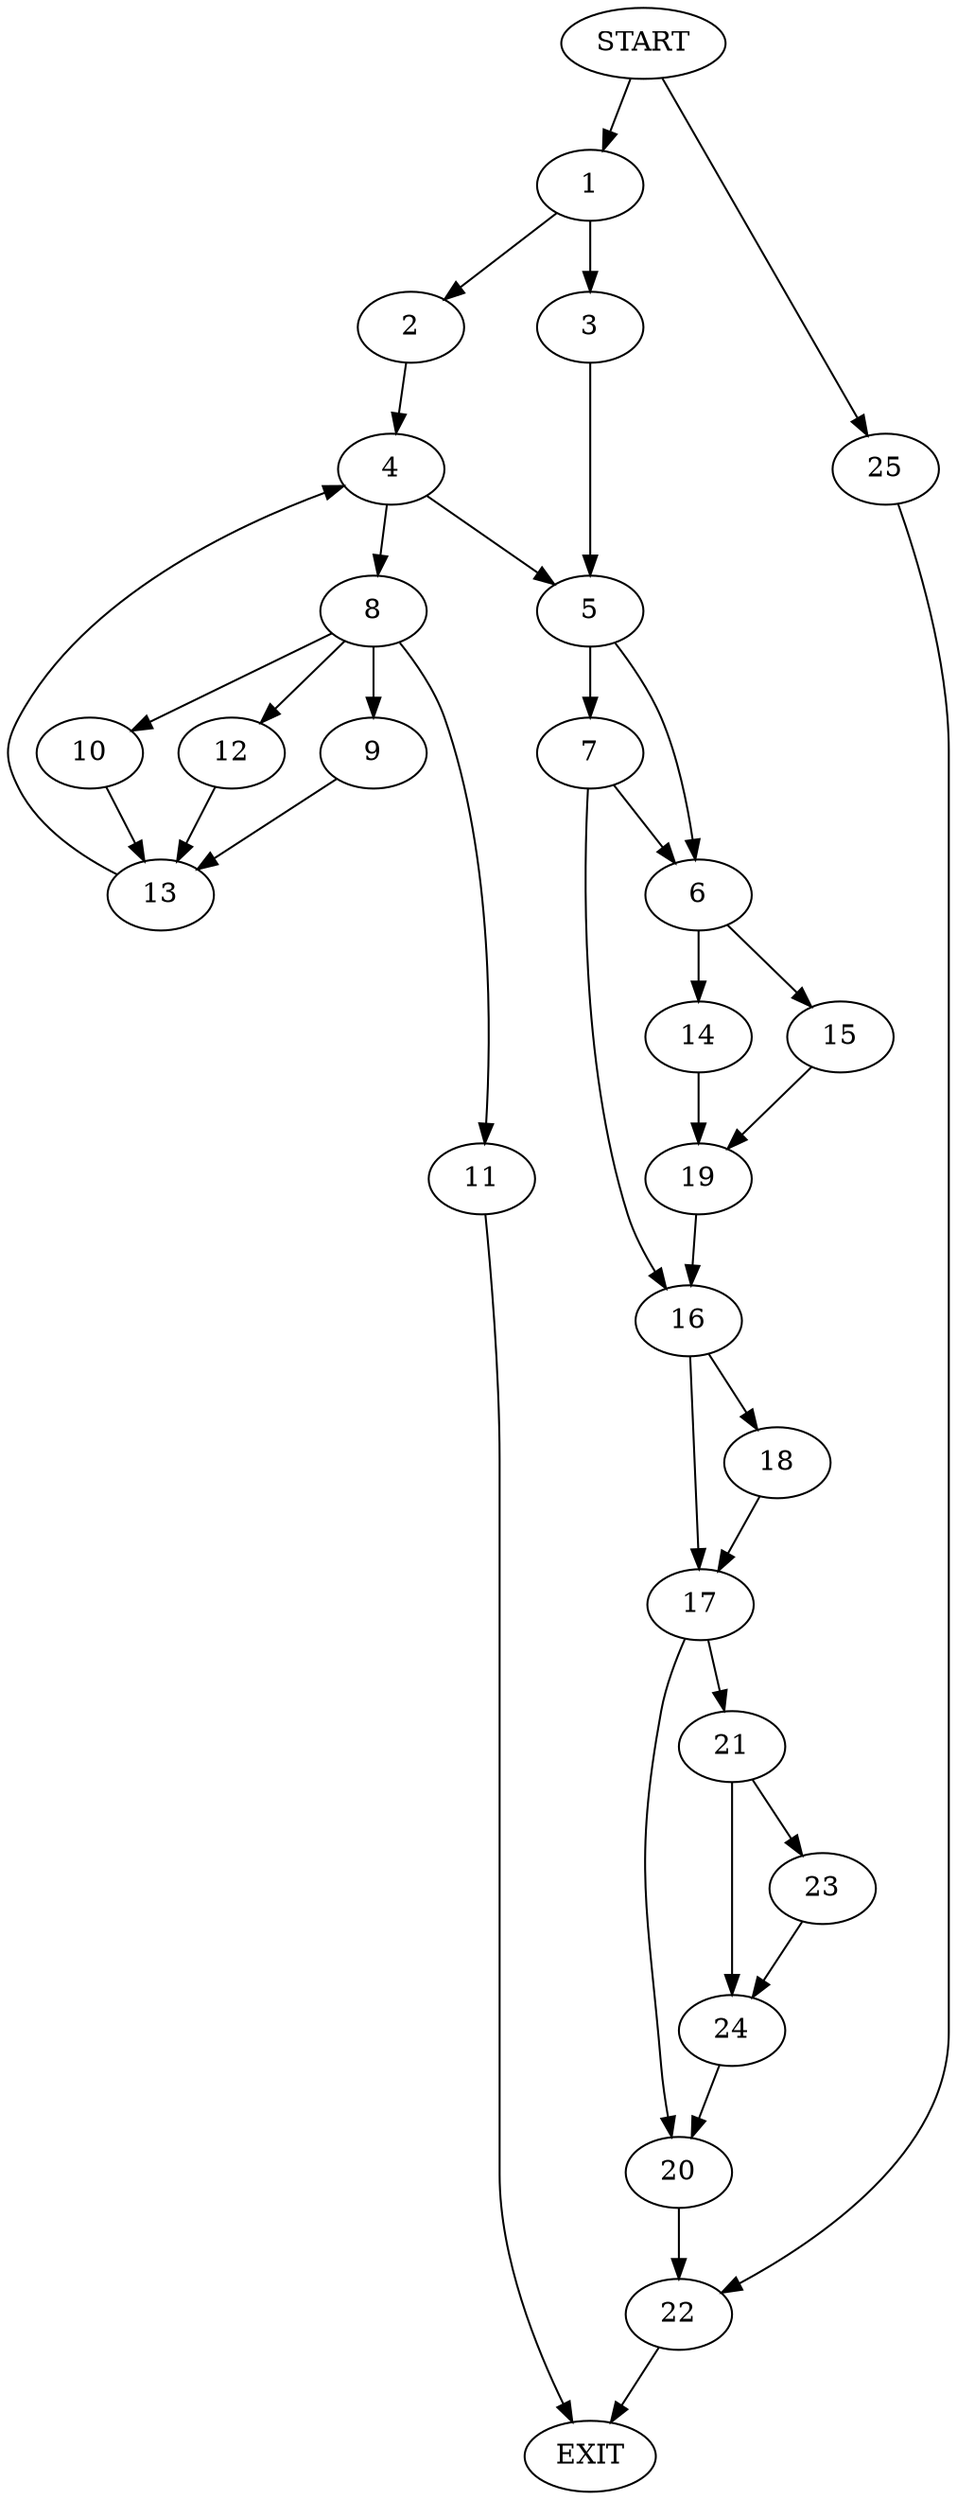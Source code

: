 digraph {
0 [label="START"]
26 [label="EXIT"]
0 -> 1
1 -> 2
1 -> 3
2 -> 4
3 -> 5
5 -> 6
5 -> 7
4 -> 5
4 -> 8
8 -> 9
8 -> 10
8 -> 11
8 -> 12
9 -> 13
12 -> 13
10 -> 13
11 -> 26
13 -> 4
6 -> 14
6 -> 15
7 -> 6
7 -> 16
16 -> 17
16 -> 18
15 -> 19
14 -> 19
19 -> 16
18 -> 17
17 -> 20
17 -> 21
20 -> 22
21 -> 23
21 -> 24
23 -> 24
24 -> 20
22 -> 26
0 -> 25
25 -> 22
}
